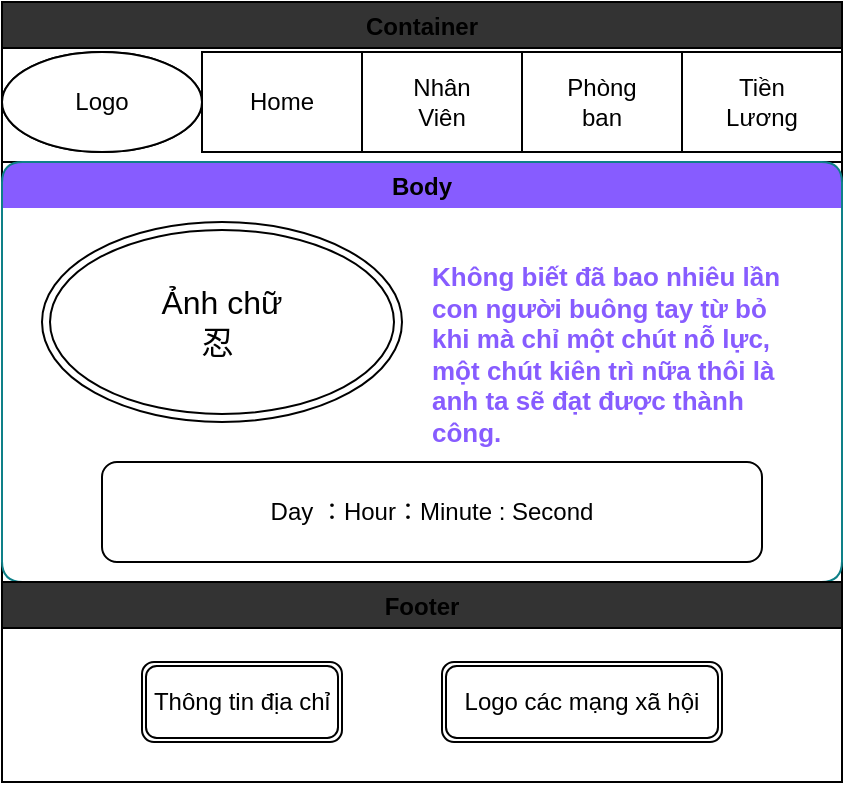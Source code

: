 <mxfile>
    <diagram id="YDUfdxxbQSo0V9yPSuTi" name="Home">
        <mxGraphModel dx="528" dy="357" grid="1" gridSize="10" guides="1" tooltips="1" connect="1" arrows="1" fold="1" page="1" pageScale="1" pageWidth="850" pageHeight="1100" math="0" shadow="0">
            <root>
                <mxCell id="0"/>
                <mxCell id="1" parent="0"/>
                <mxCell id="5" value="" style="rounded=0;whiteSpace=wrap;html=1;" vertex="1" parent="1">
                    <mxGeometry x="180" y="65" width="80" height="50" as="geometry"/>
                </mxCell>
                <mxCell id="17" value="&lt;h2 style=&quot;box-sizing: border-box ; margin-top: 0px ; margin-bottom: 0.5rem ; font-weight: 500 ; line-height: 1.2 ; font-size: 13px&quot;&gt;&lt;span style=&quot;box-sizing: border-box ; font-weight: bolder&quot;&gt;&lt;font style=&quot;font-size: 13px&quot; color=&quot;#875cff&quot;&gt;Không biết đã bao nhiêu lần con người buông tay từ bỏ khi mà chỉ một chút nỗ lực, một chút kiên trì nữa thôi là anh ta sẽ đạt được thành công.&lt;/font&gt;&lt;/span&gt;&lt;/h2&gt;&lt;h4 style=&quot;box-sizing: border-box ; margin-top: 0px ; margin-bottom: 0.5rem ; font-weight: 500 ; line-height: 1.2 ; font-size: 13px&quot;&gt;&lt;i style=&quot;box-sizing: border-box&quot;&gt;&lt;font color=&quot;#875cff&quot; style=&quot;font-size: 13px&quot;&gt;-Elbert Hubbard-&lt;/font&gt;&lt;/i&gt;&lt;/h4&gt;" style="text;html=1;strokeColor=none;fillColor=none;spacing=5;spacingTop=-20;whiteSpace=wrap;overflow=hidden;rounded=0;" vertex="1" parent="1">
                    <mxGeometry x="210" y="180" width="190" height="100" as="geometry"/>
                </mxCell>
                <mxCell id="29" value="Container" style="swimlane;" vertex="1" parent="1">
                    <mxGeometry y="40" width="420" height="390" as="geometry"/>
                </mxCell>
                <mxCell id="2" value="" style="ellipse;whiteSpace=wrap;html=1;" vertex="1" parent="29">
                    <mxGeometry y="25" width="100" height="50" as="geometry"/>
                </mxCell>
                <mxCell id="4" value="" style="rounded=0;whiteSpace=wrap;html=1;" vertex="1" parent="29">
                    <mxGeometry x="100" y="25" width="80" height="50" as="geometry"/>
                </mxCell>
                <mxCell id="6" value="" style="rounded=0;whiteSpace=wrap;html=1;" vertex="1" parent="29">
                    <mxGeometry x="260" y="25" width="80" height="50" as="geometry"/>
                </mxCell>
                <mxCell id="7" value="" style="rounded=0;whiteSpace=wrap;html=1;" vertex="1" parent="29">
                    <mxGeometry x="340" y="25" width="80" height="50" as="geometry"/>
                </mxCell>
                <mxCell id="30" value="Container" style="swimlane;fillColor=#333333;" vertex="1" parent="29">
                    <mxGeometry width="420" height="80" as="geometry"/>
                </mxCell>
                <mxCell id="31" value="" style="ellipse;whiteSpace=wrap;html=1;" vertex="1" parent="30">
                    <mxGeometry y="25" width="100" height="50" as="geometry"/>
                </mxCell>
                <mxCell id="32" value="" style="rounded=0;whiteSpace=wrap;html=1;" vertex="1" parent="30">
                    <mxGeometry x="100" y="25" width="80" height="50" as="geometry"/>
                </mxCell>
                <mxCell id="33" value="" style="rounded=0;whiteSpace=wrap;html=1;" vertex="1" parent="30">
                    <mxGeometry x="260" y="25" width="80" height="50" as="geometry"/>
                </mxCell>
                <mxCell id="3" value="Logo" style="text;html=1;strokeColor=none;fillColor=none;align=center;verticalAlign=middle;whiteSpace=wrap;rounded=0;" vertex="1" parent="30">
                    <mxGeometry x="30" y="40" width="40" height="20" as="geometry"/>
                </mxCell>
                <mxCell id="9" value="Home" style="text;html=1;strokeColor=none;fillColor=none;align=center;verticalAlign=middle;whiteSpace=wrap;rounded=0;" vertex="1" parent="30">
                    <mxGeometry x="120" y="40" width="40" height="20" as="geometry"/>
                </mxCell>
                <mxCell id="8" value="Nhân Viên" style="text;html=1;strokeColor=none;fillColor=none;align=center;verticalAlign=middle;whiteSpace=wrap;rounded=0;" vertex="1" parent="30">
                    <mxGeometry x="200" y="40" width="40" height="20" as="geometry"/>
                </mxCell>
                <mxCell id="10" value="Phòng ban" style="text;html=1;strokeColor=none;fillColor=none;align=center;verticalAlign=middle;whiteSpace=wrap;rounded=0;" vertex="1" parent="30">
                    <mxGeometry x="280" y="40" width="40" height="20" as="geometry"/>
                </mxCell>
                <mxCell id="13" value="Tiền Lương&lt;br&gt;" style="text;html=1;strokeColor=none;fillColor=none;align=center;verticalAlign=middle;whiteSpace=wrap;rounded=0;" vertex="1" parent="30">
                    <mxGeometry x="360" y="40" width="40" height="20" as="geometry"/>
                </mxCell>
                <mxCell id="15" value="Body" style="swimlane;sketch=0;shadow=0;rounded=1;swimlaneLine=0;strokeColor=#0e8088;fillColor=#875CFF;" vertex="1" parent="29">
                    <mxGeometry y="80" width="420" height="210" as="geometry">
                        <mxRectangle y="72" width="60" height="23" as="alternateBounds"/>
                    </mxGeometry>
                </mxCell>
                <mxCell id="16" value="&lt;font style=&quot;font-size: 16px&quot;&gt;Ảnh chữ&lt;br&gt;忍&amp;nbsp;&lt;/font&gt;" style="ellipse;shape=doubleEllipse;whiteSpace=wrap;html=1;" vertex="1" parent="15">
                    <mxGeometry x="20" y="30" width="180" height="100" as="geometry"/>
                </mxCell>
                <mxCell id="21" value="" style="rounded=1;whiteSpace=wrap;html=1;" vertex="1" parent="15">
                    <mxGeometry x="50" y="150" width="330" height="50" as="geometry"/>
                </mxCell>
                <mxCell id="22" value="Day ：Hour：Minute : Second" style="text;html=1;strokeColor=none;fillColor=none;align=center;verticalAlign=middle;whiteSpace=wrap;rounded=0;" vertex="1" parent="15">
                    <mxGeometry x="90" y="165" width="250" height="20" as="geometry"/>
                </mxCell>
                <mxCell id="24" value="Footer" style="swimlane;fillColor=#333333;" vertex="1" parent="29">
                    <mxGeometry y="290" width="420" height="100" as="geometry">
                        <mxRectangle y="400" width="70" height="23" as="alternateBounds"/>
                    </mxGeometry>
                </mxCell>
                <mxCell id="27" value="Thông tin địa chỉ" style="shape=ext;double=1;rounded=1;whiteSpace=wrap;html=1;" vertex="1" parent="24">
                    <mxGeometry x="70" y="40" width="100" height="40" as="geometry"/>
                </mxCell>
                <mxCell id="28" value="Logo các mạng xã hội" style="shape=ext;double=1;rounded=1;whiteSpace=wrap;html=1;" vertex="1" parent="24">
                    <mxGeometry x="220" y="40" width="140" height="40" as="geometry"/>
                </mxCell>
            </root>
        </mxGraphModel>
    </diagram>
    <diagram id="HfwZHbBWNYWOpT4BGucS" name="Nhân Viên">
        <mxGraphModel dx="528" dy="357" grid="1" gridSize="10" guides="1" tooltips="1" connect="1" arrows="1" fold="1" page="1" pageScale="1" pageWidth="850" pageHeight="1100" math="0" shadow="0">
            <root>
                <mxCell id="UWLn4cBFyeuest6FUgG4-0"/>
                <mxCell id="UWLn4cBFyeuest6FUgG4-1" parent="UWLn4cBFyeuest6FUgG4-0"/>
                <mxCell id="8C4PJl1fANOpuH5gxfCd-0" value="Container" style="swimlane;fontColor=#000000;labelBackgroundColor=none;" vertex="1" parent="UWLn4cBFyeuest6FUgG4-1">
                    <mxGeometry width="420" height="310" as="geometry"/>
                </mxCell>
                <mxCell id="8C4PJl1fANOpuH5gxfCd-1" value="" style="ellipse;whiteSpace=wrap;html=1;" vertex="1" parent="8C4PJl1fANOpuH5gxfCd-0">
                    <mxGeometry y="25" width="100" height="50" as="geometry"/>
                </mxCell>
                <mxCell id="8C4PJl1fANOpuH5gxfCd-2" value="" style="rounded=0;whiteSpace=wrap;html=1;" vertex="1" parent="8C4PJl1fANOpuH5gxfCd-0">
                    <mxGeometry x="100" y="25" width="80" height="50" as="geometry"/>
                </mxCell>
                <mxCell id="8C4PJl1fANOpuH5gxfCd-3" value="" style="rounded=0;whiteSpace=wrap;html=1;" vertex="1" parent="8C4PJl1fANOpuH5gxfCd-0">
                    <mxGeometry x="260" y="25" width="80" height="50" as="geometry"/>
                </mxCell>
                <mxCell id="8C4PJl1fANOpuH5gxfCd-4" value="" style="rounded=0;whiteSpace=wrap;html=1;" vertex="1" parent="8C4PJl1fANOpuH5gxfCd-0">
                    <mxGeometry x="340" y="25" width="80" height="50" as="geometry"/>
                </mxCell>
                <mxCell id="8C4PJl1fANOpuH5gxfCd-5" value="header" style="swimlane;fillColor=#333333;" vertex="1" parent="8C4PJl1fANOpuH5gxfCd-0">
                    <mxGeometry width="420" height="310" as="geometry"/>
                </mxCell>
                <mxCell id="8C4PJl1fANOpuH5gxfCd-6" value="" style="ellipse;whiteSpace=wrap;html=1;" vertex="1" parent="8C4PJl1fANOpuH5gxfCd-5">
                    <mxGeometry y="25" width="100" height="50" as="geometry"/>
                </mxCell>
                <mxCell id="8C4PJl1fANOpuH5gxfCd-7" value="" style="rounded=0;whiteSpace=wrap;html=1;" vertex="1" parent="8C4PJl1fANOpuH5gxfCd-5">
                    <mxGeometry x="100" y="25" width="80" height="50" as="geometry"/>
                </mxCell>
                <mxCell id="8C4PJl1fANOpuH5gxfCd-8" value="" style="rounded=0;whiteSpace=wrap;html=1;" vertex="1" parent="8C4PJl1fANOpuH5gxfCd-5">
                    <mxGeometry x="260" y="25" width="80" height="50" as="geometry"/>
                </mxCell>
                <mxCell id="8C4PJl1fANOpuH5gxfCd-9" value="Logo" style="text;html=1;strokeColor=none;fillColor=none;align=center;verticalAlign=middle;whiteSpace=wrap;rounded=0;" vertex="1" parent="8C4PJl1fANOpuH5gxfCd-5">
                    <mxGeometry x="30" y="40" width="40" height="20" as="geometry"/>
                </mxCell>
                <mxCell id="8C4PJl1fANOpuH5gxfCd-10" value="Home" style="text;html=1;strokeColor=none;fillColor=none;align=center;verticalAlign=middle;whiteSpace=wrap;rounded=0;" vertex="1" parent="8C4PJl1fANOpuH5gxfCd-5">
                    <mxGeometry x="120" y="40" width="40" height="20" as="geometry"/>
                </mxCell>
                <mxCell id="8C4PJl1fANOpuH5gxfCd-12" value="Phòng ban" style="text;html=1;strokeColor=none;fillColor=none;align=center;verticalAlign=middle;whiteSpace=wrap;rounded=0;" vertex="1" parent="8C4PJl1fANOpuH5gxfCd-5">
                    <mxGeometry x="280" y="40" width="40" height="20" as="geometry"/>
                </mxCell>
                <mxCell id="8C4PJl1fANOpuH5gxfCd-13" value="Tiền Lương&lt;br&gt;" style="text;html=1;strokeColor=none;fillColor=none;align=center;verticalAlign=middle;whiteSpace=wrap;rounded=0;" vertex="1" parent="8C4PJl1fANOpuH5gxfCd-5">
                    <mxGeometry x="360" y="40" width="40" height="20" as="geometry"/>
                </mxCell>
                <mxCell id="8C4PJl1fANOpuH5gxfCd-14" value="" style="rounded=0;whiteSpace=wrap;html=1;" vertex="1" parent="8C4PJl1fANOpuH5gxfCd-5">
                    <mxGeometry x="180" y="25" width="80" height="50" as="geometry"/>
                </mxCell>
                <mxCell id="8C4PJl1fANOpuH5gxfCd-11" value="Nhân Viên" style="text;html=1;strokeColor=none;fillColor=none;align=center;verticalAlign=middle;whiteSpace=wrap;rounded=0;" vertex="1" parent="8C4PJl1fANOpuH5gxfCd-5">
                    <mxGeometry x="200" y="40" width="40" height="20" as="geometry"/>
                </mxCell>
                <mxCell id="Qzx2sV_372_pIu3COOWI-0" value="Body" style="swimlane;sketch=0;shadow=0;rounded=1;swimlaneLine=0;strokeColor=#0e8088;fillColor=#875CFF;fontColor=#000000;fontSize=14;" vertex="1" parent="8C4PJl1fANOpuH5gxfCd-5">
                    <mxGeometry y="80" width="420" height="210" as="geometry">
                        <mxRectangle y="80" width="60" height="23" as="alternateBounds"/>
                    </mxGeometry>
                </mxCell>
                <mxCell id="-3VcnEezh_guFfm9r-43-0" value="&lt;font color=&quot;#000000&quot;&gt;Nhân viên 1&lt;/font&gt;" style="shape=ext;double=1;rounded=1;whiteSpace=wrap;html=1;shadow=0;labelBackgroundColor=none;sketch=0;strokeColor=#d79b00;fillColor=#ffe6cc;" vertex="1" parent="Qzx2sV_372_pIu3COOWI-0">
                    <mxGeometry x="10" y="60" width="120" height="70" as="geometry"/>
                </mxCell>
                <mxCell id="-3VcnEezh_guFfm9r-43-1" value="Nhân Viên 2" style="shape=ext;double=1;rounded=1;whiteSpace=wrap;html=1;shadow=0;labelBackgroundColor=none;sketch=0;strokeColor=#d79b00;fillColor=#ffe6cc;fontColor=#000000;" vertex="1" parent="Qzx2sV_372_pIu3COOWI-0">
                    <mxGeometry x="150" y="60" width="120" height="70" as="geometry"/>
                </mxCell>
                <mxCell id="-3VcnEezh_guFfm9r-43-4" value="Nhân viên 3" style="shape=ext;double=1;rounded=1;whiteSpace=wrap;html=1;shadow=0;labelBackgroundColor=none;sketch=0;strokeColor=#d79b00;fillColor=#ffe6cc;fontColor=#000000;" vertex="1" parent="Qzx2sV_372_pIu3COOWI-0">
                    <mxGeometry x="290" y="60" width="120" height="70" as="geometry"/>
                </mxCell>
                <mxCell id="-3VcnEezh_guFfm9r-43-6" value="Nhân viên 5" style="shape=ext;double=1;rounded=1;whiteSpace=wrap;html=1;shadow=0;labelBackgroundColor=none;sketch=0;strokeColor=#d79b00;fillColor=#ffe6cc;fontColor=#000000;" vertex="1" parent="Qzx2sV_372_pIu3COOWI-0">
                    <mxGeometry x="150" y="140" width="120" height="70" as="geometry"/>
                </mxCell>
                <mxCell id="-3VcnEezh_guFfm9r-43-7" value="&lt;font color=&quot;#000000&quot;&gt;Nhân Viên 4&lt;/font&gt;" style="shape=ext;double=1;rounded=1;whiteSpace=wrap;html=1;shadow=0;labelBackgroundColor=none;sketch=0;strokeColor=#d79b00;fillColor=#ffe6cc;" vertex="1" parent="Qzx2sV_372_pIu3COOWI-0">
                    <mxGeometry x="10" y="140" width="120" height="70" as="geometry"/>
                </mxCell>
                <mxCell id="-3VcnEezh_guFfm9r-43-8" value="Nhân viên 6" style="shape=ext;double=1;rounded=1;whiteSpace=wrap;html=1;shadow=0;labelBackgroundColor=none;sketch=0;strokeColor=#d79b00;fillColor=#ffe6cc;fontColor=#000000;" vertex="1" parent="Qzx2sV_372_pIu3COOWI-0">
                    <mxGeometry x="290" y="140" width="120" height="70" as="geometry"/>
                </mxCell>
                <mxCell id="xpzWUTA0maUDKbp-vpaF-0" value="Footer" style="swimlane;fillColor=#333333;" vertex="1" parent="UWLn4cBFyeuest6FUgG4-1">
                    <mxGeometry y="310" width="420" height="100" as="geometry">
                        <mxRectangle y="400" width="70" height="23" as="alternateBounds"/>
                    </mxGeometry>
                </mxCell>
                <mxCell id="xpzWUTA0maUDKbp-vpaF-1" value="Thông tin địa chỉ" style="shape=ext;double=1;rounded=1;whiteSpace=wrap;html=1;" vertex="1" parent="xpzWUTA0maUDKbp-vpaF-0">
                    <mxGeometry x="70" y="40" width="100" height="40" as="geometry"/>
                </mxCell>
                <mxCell id="xpzWUTA0maUDKbp-vpaF-2" value="Logo các mạng xã hội" style="shape=ext;double=1;rounded=1;whiteSpace=wrap;html=1;" vertex="1" parent="xpzWUTA0maUDKbp-vpaF-0">
                    <mxGeometry x="220" y="40" width="140" height="40" as="geometry"/>
                </mxCell>
                <mxCell id="xpzWUTA0maUDKbp-vpaF-3" value="Thay đổi số cột" style="shape=ext;double=1;rounded=1;whiteSpace=wrap;html=1;shadow=0;labelBackgroundColor=none;sketch=0;fontSize=14;strokeColor=#d79b00;fillColor=#ffe6cc;fontColor=#000000;" vertex="1" parent="UWLn4cBFyeuest6FUgG4-1">
                    <mxGeometry x="270" y="110" width="120" height="20" as="geometry"/>
                </mxCell>
            </root>
        </mxGraphModel>
    </diagram>
    <diagram id="NxOOLQwGymIoQN0X_Thj" name="Departments">
        <mxGraphModel dx="528" dy="357" grid="1" gridSize="10" guides="1" tooltips="1" connect="1" arrows="1" fold="1" page="1" pageScale="1" pageWidth="850" pageHeight="1100" math="0" shadow="0">
            <root>
                <mxCell id="f1CkvlvRjkR8qP7TCKbN-0"/>
                <mxCell id="f1CkvlvRjkR8qP7TCKbN-1" parent="f1CkvlvRjkR8qP7TCKbN-0"/>
                <mxCell id="k9Jt0yvtJjRcVGnzhkPo-0" value="header" style="swimlane;fillColor=#333333;" vertex="1" parent="f1CkvlvRjkR8qP7TCKbN-1">
                    <mxGeometry width="420" height="320" as="geometry"/>
                </mxCell>
                <mxCell id="k9Jt0yvtJjRcVGnzhkPo-1" value="" style="ellipse;whiteSpace=wrap;html=1;" vertex="1" parent="k9Jt0yvtJjRcVGnzhkPo-0">
                    <mxGeometry y="25" width="100" height="50" as="geometry"/>
                </mxCell>
                <mxCell id="k9Jt0yvtJjRcVGnzhkPo-2" value="" style="rounded=0;whiteSpace=wrap;html=1;" vertex="1" parent="k9Jt0yvtJjRcVGnzhkPo-0">
                    <mxGeometry x="100" y="25" width="80" height="50" as="geometry"/>
                </mxCell>
                <mxCell id="k9Jt0yvtJjRcVGnzhkPo-3" value="" style="rounded=0;whiteSpace=wrap;html=1;" vertex="1" parent="k9Jt0yvtJjRcVGnzhkPo-0">
                    <mxGeometry x="260" y="25" width="80" height="50" as="geometry"/>
                </mxCell>
                <mxCell id="k9Jt0yvtJjRcVGnzhkPo-4" value="Logo" style="text;html=1;strokeColor=none;fillColor=none;align=center;verticalAlign=middle;whiteSpace=wrap;rounded=0;" vertex="1" parent="k9Jt0yvtJjRcVGnzhkPo-0">
                    <mxGeometry x="30" y="40" width="40" height="20" as="geometry"/>
                </mxCell>
                <mxCell id="k9Jt0yvtJjRcVGnzhkPo-5" value="Home" style="text;html=1;strokeColor=none;fillColor=none;align=center;verticalAlign=middle;whiteSpace=wrap;rounded=0;" vertex="1" parent="k9Jt0yvtJjRcVGnzhkPo-0">
                    <mxGeometry x="120" y="40" width="40" height="20" as="geometry"/>
                </mxCell>
                <mxCell id="k9Jt0yvtJjRcVGnzhkPo-6" value="Phòng ban" style="text;html=1;strokeColor=none;fillColor=none;align=center;verticalAlign=middle;whiteSpace=wrap;rounded=0;" vertex="1" parent="k9Jt0yvtJjRcVGnzhkPo-0">
                    <mxGeometry x="280" y="40" width="40" height="20" as="geometry"/>
                </mxCell>
                <mxCell id="k9Jt0yvtJjRcVGnzhkPo-8" value="" style="rounded=0;whiteSpace=wrap;html=1;" vertex="1" parent="k9Jt0yvtJjRcVGnzhkPo-0">
                    <mxGeometry x="180" y="25" width="80" height="50" as="geometry"/>
                </mxCell>
                <mxCell id="k9Jt0yvtJjRcVGnzhkPo-9" value="Nhân Viên" style="text;html=1;strokeColor=none;fillColor=none;align=center;verticalAlign=middle;whiteSpace=wrap;rounded=0;" vertex="1" parent="k9Jt0yvtJjRcVGnzhkPo-0">
                    <mxGeometry x="200" y="40" width="40" height="20" as="geometry"/>
                </mxCell>
                <mxCell id="k9Jt0yvtJjRcVGnzhkPo-10" value="Body" style="swimlane;sketch=0;shadow=0;rounded=1;swimlaneLine=0;strokeColor=#0e8088;fillColor=#875CFF;fontColor=#000000;fontSize=14;" vertex="1" parent="k9Jt0yvtJjRcVGnzhkPo-0">
                    <mxGeometry y="80" width="420" height="240" as="geometry">
                        <mxRectangle y="80" width="60" height="23" as="alternateBounds"/>
                    </mxGeometry>
                </mxCell>
                <mxCell id="k9Jt0yvtJjRcVGnzhkPo-11" value="&lt;font color=&quot;#000000&quot;&gt;Sale&lt;/font&gt;" style="shape=ext;double=1;rounded=1;whiteSpace=wrap;html=1;shadow=0;labelBackgroundColor=none;sketch=0;strokeColor=#d79b00;fillColor=#ffe6cc;" vertex="1" parent="k9Jt0yvtJjRcVGnzhkPo-10">
                    <mxGeometry x="10" y="80" width="120" height="70" as="geometry"/>
                </mxCell>
                <mxCell id="k9Jt0yvtJjRcVGnzhkPo-13" value="Marketing" style="shape=ext;double=1;rounded=1;whiteSpace=wrap;html=1;shadow=0;labelBackgroundColor=none;sketch=0;strokeColor=#d79b00;fillColor=#ffe6cc;fontColor=#000000;" vertex="1" parent="k9Jt0yvtJjRcVGnzhkPo-10">
                    <mxGeometry x="290" y="80" width="120" height="70" as="geometry"/>
                </mxCell>
                <mxCell id="k9Jt0yvtJjRcVGnzhkPo-14" value="Finance" style="shape=ext;double=1;rounded=1;whiteSpace=wrap;html=1;shadow=0;labelBackgroundColor=none;sketch=0;strokeColor=#d79b00;fillColor=#ffe6cc;fontColor=#000000;" vertex="1" parent="k9Jt0yvtJjRcVGnzhkPo-10">
                    <mxGeometry x="150" y="160" width="120" height="70" as="geometry"/>
                </mxCell>
                <mxCell id="k9Jt0yvtJjRcVGnzhkPo-15" value="&lt;font color=&quot;#000000&quot;&gt;IT&lt;/font&gt;" style="shape=ext;double=1;rounded=1;whiteSpace=wrap;html=1;shadow=0;labelBackgroundColor=none;sketch=0;strokeColor=#d79b00;fillColor=#ffe6cc;" vertex="1" parent="k9Jt0yvtJjRcVGnzhkPo-10">
                    <mxGeometry x="10" y="160" width="120" height="70" as="geometry"/>
                </mxCell>
                <mxCell id="k9Jt0yvtJjRcVGnzhkPo-17" value="Các Phòng Ban" style="text;strokeColor=none;fillColor=none;html=1;fontSize=24;fontStyle=1;verticalAlign=middle;align=center;rounded=1;shadow=0;labelBackgroundColor=none;sketch=0;fontColor=#000000;" vertex="1" parent="k9Jt0yvtJjRcVGnzhkPo-10">
                    <mxGeometry x="150" y="50" width="150" height="30" as="geometry"/>
                </mxCell>
                <mxCell id="Yz6roiUmTloDylKkX-jI-3" value="HR" style="shape=ext;double=1;rounded=1;whiteSpace=wrap;html=1;shadow=0;labelBackgroundColor=none;sketch=0;strokeColor=#d79b00;fillColor=#ffe6cc;fontColor=#000000;" vertex="1" parent="k9Jt0yvtJjRcVGnzhkPo-10">
                    <mxGeometry x="150" y="80" width="120" height="70" as="geometry"/>
                </mxCell>
                <mxCell id="Yz6roiUmTloDylKkX-jI-4" value="home" style="rounded=0;whiteSpace=wrap;html=1;shadow=0;labelBackgroundColor=none;sketch=0;fontSize=14;fontColor=#000000;strokeColor=#FFFFFF;fillColor=#333333;gradientColor=none;" vertex="1" parent="k9Jt0yvtJjRcVGnzhkPo-10">
                    <mxGeometry x="10" y="30" width="50" height="20" as="geometry"/>
                </mxCell>
                <mxCell id="Yz6roiUmTloDylKkX-jI-47" value="Departments" style="rounded=0;whiteSpace=wrap;html=1;shadow=0;labelBackgroundColor=none;sketch=0;fontSize=14;fontColor=#000000;strokeColor=#FFFFFF;fillColor=#333333;gradientColor=none;" vertex="1" parent="k9Jt0yvtJjRcVGnzhkPo-10">
                    <mxGeometry x="60" y="30" width="90" height="20" as="geometry"/>
                </mxCell>
                <mxCell id="eEhgsnOUKTDcEMRpLYeA-0" value="" style="rounded=0;whiteSpace=wrap;html=1;" vertex="1" parent="k9Jt0yvtJjRcVGnzhkPo-0">
                    <mxGeometry x="340" y="25" width="80" height="50" as="geometry"/>
                </mxCell>
                <mxCell id="k9Jt0yvtJjRcVGnzhkPo-7" value="Tiền Lương&lt;br&gt;" style="text;html=1;strokeColor=none;fillColor=none;align=center;verticalAlign=middle;whiteSpace=wrap;rounded=0;" vertex="1" parent="k9Jt0yvtJjRcVGnzhkPo-0">
                    <mxGeometry x="360" y="40" width="40" height="20" as="geometry"/>
                </mxCell>
                <mxCell id="Yz6roiUmTloDylKkX-jI-0" value="Footer" style="swimlane;fillColor=#333333;" vertex="1" parent="f1CkvlvRjkR8qP7TCKbN-1">
                    <mxGeometry y="320" width="420" height="100" as="geometry">
                        <mxRectangle y="400" width="70" height="23" as="alternateBounds"/>
                    </mxGeometry>
                </mxCell>
                <mxCell id="Yz6roiUmTloDylKkX-jI-1" value="Thông tin địa chỉ" style="shape=ext;double=1;rounded=1;whiteSpace=wrap;html=1;" vertex="1" parent="Yz6roiUmTloDylKkX-jI-0">
                    <mxGeometry x="70" y="40" width="100" height="40" as="geometry"/>
                </mxCell>
                <mxCell id="Yz6roiUmTloDylKkX-jI-2" value="Logo các mạng xã hội" style="shape=ext;double=1;rounded=1;whiteSpace=wrap;html=1;" vertex="1" parent="Yz6roiUmTloDylKkX-jI-0">
                    <mxGeometry x="220" y="40" width="140" height="40" as="geometry"/>
                </mxCell>
            </root>
        </mxGraphModel>
    </diagram>
    <diagram id="3RLS0eIvWBS7yvzxfoEw" name="Tiền Lương">
        <mxGraphModel dx="528" dy="357" grid="1" gridSize="10" guides="1" tooltips="1" connect="1" arrows="1" fold="1" page="1" pageScale="1" pageWidth="850" pageHeight="1100" math="0" shadow="0">
            <root>
                <mxCell id="FpK57_00qk1qKFieBdWb-0"/>
                <mxCell id="FpK57_00qk1qKFieBdWb-1" parent="FpK57_00qk1qKFieBdWb-0"/>
                <mxCell id="nVU7T9NuxoezFcMEr0V4-0" value="header" style="swimlane;fillColor=#333333;" vertex="1" parent="FpK57_00qk1qKFieBdWb-1">
                    <mxGeometry width="420" height="80" as="geometry"/>
                </mxCell>
                <mxCell id="nVU7T9NuxoezFcMEr0V4-1" value="" style="ellipse;whiteSpace=wrap;html=1;" vertex="1" parent="nVU7T9NuxoezFcMEr0V4-0">
                    <mxGeometry y="25" width="100" height="50" as="geometry"/>
                </mxCell>
                <mxCell id="nVU7T9NuxoezFcMEr0V4-2" value="" style="rounded=0;whiteSpace=wrap;html=1;" vertex="1" parent="nVU7T9NuxoezFcMEr0V4-0">
                    <mxGeometry x="100" y="25" width="80" height="50" as="geometry"/>
                </mxCell>
                <mxCell id="nVU7T9NuxoezFcMEr0V4-3" value="" style="rounded=0;whiteSpace=wrap;html=1;" vertex="1" parent="nVU7T9NuxoezFcMEr0V4-0">
                    <mxGeometry x="260" y="25" width="80" height="50" as="geometry"/>
                </mxCell>
                <mxCell id="nVU7T9NuxoezFcMEr0V4-4" value="Logo" style="text;html=1;strokeColor=none;fillColor=none;align=center;verticalAlign=middle;whiteSpace=wrap;rounded=0;" vertex="1" parent="nVU7T9NuxoezFcMEr0V4-0">
                    <mxGeometry x="30" y="40" width="40" height="20" as="geometry"/>
                </mxCell>
                <mxCell id="nVU7T9NuxoezFcMEr0V4-5" value="Home" style="text;html=1;strokeColor=none;fillColor=none;align=center;verticalAlign=middle;whiteSpace=wrap;rounded=0;" vertex="1" parent="nVU7T9NuxoezFcMEr0V4-0">
                    <mxGeometry x="120" y="40" width="40" height="20" as="geometry"/>
                </mxCell>
                <mxCell id="nVU7T9NuxoezFcMEr0V4-7" value="Phòng ban" style="text;html=1;strokeColor=none;fillColor=none;align=center;verticalAlign=middle;whiteSpace=wrap;rounded=0;" vertex="1" parent="nVU7T9NuxoezFcMEr0V4-0">
                    <mxGeometry x="280" y="40" width="40" height="20" as="geometry"/>
                </mxCell>
                <mxCell id="zqwei7OSBZxdC2HbQbVL-1" value="" style="rounded=0;whiteSpace=wrap;html=1;" vertex="1" parent="nVU7T9NuxoezFcMEr0V4-0">
                    <mxGeometry x="180" y="25" width="80" height="50" as="geometry"/>
                </mxCell>
                <mxCell id="zqwei7OSBZxdC2HbQbVL-0" value="" style="rounded=0;whiteSpace=wrap;html=1;" vertex="1" parent="nVU7T9NuxoezFcMEr0V4-0">
                    <mxGeometry x="340" y="25" width="80" height="50" as="geometry"/>
                </mxCell>
                <mxCell id="nVU7T9NuxoezFcMEr0V4-6" value="Nhân Viên" style="text;html=1;strokeColor=none;fillColor=none;align=center;verticalAlign=middle;whiteSpace=wrap;rounded=0;" vertex="1" parent="nVU7T9NuxoezFcMEr0V4-0">
                    <mxGeometry x="200" y="40" width="40" height="20" as="geometry"/>
                </mxCell>
                <mxCell id="nVU7T9NuxoezFcMEr0V4-8" value="Tiền Lương&lt;br&gt;" style="text;html=1;strokeColor=none;fillColor=none;align=center;verticalAlign=middle;whiteSpace=wrap;rounded=0;" vertex="1" parent="FpK57_00qk1qKFieBdWb-1">
                    <mxGeometry x="360" y="40" width="40" height="20" as="geometry"/>
                </mxCell>
                <mxCell id="zqwei7OSBZxdC2HbQbVL-3" value="Body" style="swimlane;rounded=1;shadow=0;labelBackgroundColor=none;sketch=0;fontSize=14;fontColor=#000000;strokeColor=#FFFFFF;fillColor=#333333;gradientColor=none;" vertex="1" parent="FpK57_00qk1qKFieBdWb-1">
                    <mxGeometry y="80" width="420" height="270" as="geometry"/>
                </mxCell>
                <mxCell id="zqwei7OSBZxdC2HbQbVL-9" value="Nhân viên 2" style="rounded=1;whiteSpace=wrap;html=1;shadow=0;labelBackgroundColor=none;sketch=0;fontSize=14;fontColor=#FFFFFF;strokeColor=#FFFFFF;fillColor=#333333;gradientColor=none;" vertex="1" parent="zqwei7OSBZxdC2HbQbVL-3">
                    <mxGeometry x="162" y="130" width="95" height="60" as="geometry"/>
                </mxCell>
                <mxCell id="6HbtxJUObcyBxzs4I0qr-1" value="sắp xếp&lt;br&gt;theo lương" style="rounded=0;whiteSpace=wrap;html=1;shadow=0;labelBackgroundColor=none;sketch=0;fontSize=14;fontColor=#FFFFFF;strokeColor=#FFFFFF;fillColor=#333333;gradientColor=none;" vertex="1" parent="zqwei7OSBZxdC2HbQbVL-3">
                    <mxGeometry x="90" y="90" width="80" height="30" as="geometry"/>
                </mxCell>
                <mxCell id="6HbtxJUObcyBxzs4I0qr-2" value="sắp xếp&lt;br&gt;theo mã NV" style="rounded=0;whiteSpace=wrap;html=1;shadow=0;labelBackgroundColor=none;sketch=0;fontSize=14;fontColor=#FFFFFF;strokeColor=#FFFFFF;fillColor=#333333;gradientColor=none;" vertex="1" parent="zqwei7OSBZxdC2HbQbVL-3">
                    <mxGeometry x="10" y="90" width="80" height="30" as="geometry"/>
                </mxCell>
                <mxCell id="zqwei7OSBZxdC2HbQbVL-4" value="Home" style="html=1;shadow=0;dashed=0;align=center;verticalAlign=middle;shape=mxgraph.arrows2.arrow;dy=0;dx=10;notch=0;rounded=1;labelBackgroundColor=none;sketch=0;fontSize=14;strokeColor=#FFFFFF;fillColor=#333333;gradientColor=none;fontColor=#FFFFFF;" vertex="1" parent="FpK57_00qk1qKFieBdWb-1">
                    <mxGeometry x="20" y="110" width="80" height="20" as="geometry"/>
                </mxCell>
                <mxCell id="zqwei7OSBZxdC2HbQbVL-5" value="Lương" style="html=1;shadow=0;dashed=0;align=center;verticalAlign=middle;shape=mxgraph.arrows2.arrow;dy=0;dx=10;notch=0;rounded=1;labelBackgroundColor=none;sketch=0;fontSize=14;strokeColor=#FFFFFF;gradientColor=none;fillColor=#333333;fontColor=#FFFFFF;" vertex="1" parent="FpK57_00qk1qKFieBdWb-1">
                    <mxGeometry x="100" y="110" width="80" height="20" as="geometry"/>
                </mxCell>
                <mxCell id="zqwei7OSBZxdC2HbQbVL-6" value="Bảng Lương Nhân Viên" style="text;html=1;strokeColor=none;fillColor=none;align=center;verticalAlign=middle;whiteSpace=wrap;rounded=0;shadow=0;labelBackgroundColor=none;sketch=0;fontSize=14;fontColor=#FFFFFF;" vertex="1" parent="FpK57_00qk1qKFieBdWb-1">
                    <mxGeometry x="90.5" y="140" width="240" height="20" as="geometry"/>
                </mxCell>
                <mxCell id="zqwei7OSBZxdC2HbQbVL-7" value="Nhân viên 1" style="rounded=1;whiteSpace=wrap;html=1;shadow=0;labelBackgroundColor=none;sketch=0;fontSize=14;fontColor=#FFFFFF;strokeColor=#FFFFFF;fillColor=#333333;gradientColor=none;" vertex="1" parent="FpK57_00qk1qKFieBdWb-1">
                    <mxGeometry x="33" y="210" width="95" height="60" as="geometry"/>
                </mxCell>
                <mxCell id="zqwei7OSBZxdC2HbQbVL-8" value="Nhân viên 3" style="rounded=1;whiteSpace=wrap;html=1;shadow=0;labelBackgroundColor=none;sketch=0;fontSize=14;fontColor=#FFFFFF;strokeColor=#FFFFFF;fillColor=#333333;gradientColor=none;" vertex="1" parent="FpK57_00qk1qKFieBdWb-1">
                    <mxGeometry x="292" y="210" width="95" height="60" as="geometry"/>
                </mxCell>
                <mxCell id="Dh138TvS0-sacGm5t46_-0" value="Nhân viên 6" style="rounded=1;whiteSpace=wrap;html=1;shadow=0;labelBackgroundColor=none;sketch=0;fontSize=14;fontColor=#FFFFFF;strokeColor=#FFFFFF;fillColor=#333333;gradientColor=none;" vertex="1" parent="FpK57_00qk1qKFieBdWb-1">
                    <mxGeometry x="293" y="280" width="95" height="60" as="geometry"/>
                </mxCell>
                <mxCell id="Dh138TvS0-sacGm5t46_-1" value="Nhân viên 5" style="rounded=1;whiteSpace=wrap;html=1;shadow=0;labelBackgroundColor=none;sketch=0;fontSize=14;fontColor=#FFFFFF;strokeColor=#FFFFFF;fillColor=#333333;gradientColor=none;" vertex="1" parent="FpK57_00qk1qKFieBdWb-1">
                    <mxGeometry x="163" y="280" width="95" height="60" as="geometry"/>
                </mxCell>
                <mxCell id="Dh138TvS0-sacGm5t46_-2" value="Nhân viên 4" style="rounded=1;whiteSpace=wrap;html=1;shadow=0;labelBackgroundColor=none;sketch=0;fontSize=14;fontColor=#FFFFFF;strokeColor=#FFFFFF;fillColor=#333333;gradientColor=none;" vertex="1" parent="FpK57_00qk1qKFieBdWb-1">
                    <mxGeometry x="34" y="280" width="95" height="60" as="geometry"/>
                </mxCell>
                <mxCell id="QbWpmRyagnQ-KvTlsR06-0" value="Footer" style="swimlane;fillColor=#333333;" vertex="1" parent="FpK57_00qk1qKFieBdWb-1">
                    <mxGeometry y="350" width="420" height="100" as="geometry">
                        <mxRectangle y="400" width="70" height="23" as="alternateBounds"/>
                    </mxGeometry>
                </mxCell>
                <mxCell id="QbWpmRyagnQ-KvTlsR06-1" value="Thông tin địa chỉ" style="shape=ext;double=1;rounded=1;whiteSpace=wrap;html=1;" vertex="1" parent="QbWpmRyagnQ-KvTlsR06-0">
                    <mxGeometry x="70" y="40" width="100" height="40" as="geometry"/>
                </mxCell>
                <mxCell id="QbWpmRyagnQ-KvTlsR06-2" value="Logo các mạng xã hội" style="shape=ext;double=1;rounded=1;whiteSpace=wrap;html=1;" vertex="1" parent="QbWpmRyagnQ-KvTlsR06-0">
                    <mxGeometry x="220" y="40" width="140" height="40" as="geometry"/>
                </mxCell>
            </root>
        </mxGraphModel>
    </diagram>
    <diagram id="JeXvp6ALllYfZtoYPMyB" name="Detail Staff">
        <mxGraphModel dx="528" dy="357" grid="1" gridSize="10" guides="1" tooltips="1" connect="1" arrows="1" fold="1" page="1" pageScale="1" pageWidth="850" pageHeight="1100" math="0" shadow="0">
            <root>
                <mxCell id="VJekU6e7PCNCPEjR97Wb-0"/>
                <mxCell id="VJekU6e7PCNCPEjR97Wb-1" parent="VJekU6e7PCNCPEjR97Wb-0"/>
                <mxCell id="lIPb8pskGfzttKr2o2o4-0" value="header" style="swimlane;fillColor=#333333;" vertex="1" parent="VJekU6e7PCNCPEjR97Wb-1">
                    <mxGeometry width="420" height="80" as="geometry"/>
                </mxCell>
                <mxCell id="lIPb8pskGfzttKr2o2o4-1" value="" style="ellipse;whiteSpace=wrap;html=1;" vertex="1" parent="lIPb8pskGfzttKr2o2o4-0">
                    <mxGeometry y="25" width="100" height="50" as="geometry"/>
                </mxCell>
                <mxCell id="lIPb8pskGfzttKr2o2o4-2" value="" style="rounded=0;whiteSpace=wrap;html=1;" vertex="1" parent="lIPb8pskGfzttKr2o2o4-0">
                    <mxGeometry x="100" y="25" width="80" height="50" as="geometry"/>
                </mxCell>
                <mxCell id="lIPb8pskGfzttKr2o2o4-3" value="" style="rounded=0;whiteSpace=wrap;html=1;" vertex="1" parent="lIPb8pskGfzttKr2o2o4-0">
                    <mxGeometry x="260" y="25" width="80" height="50" as="geometry"/>
                </mxCell>
                <mxCell id="lIPb8pskGfzttKr2o2o4-4" value="Logo" style="text;html=1;strokeColor=none;fillColor=none;align=center;verticalAlign=middle;whiteSpace=wrap;rounded=0;" vertex="1" parent="lIPb8pskGfzttKr2o2o4-0">
                    <mxGeometry x="30" y="40" width="40" height="20" as="geometry"/>
                </mxCell>
                <mxCell id="lIPb8pskGfzttKr2o2o4-5" value="Home" style="text;html=1;strokeColor=none;fillColor=none;align=center;verticalAlign=middle;whiteSpace=wrap;rounded=0;" vertex="1" parent="lIPb8pskGfzttKr2o2o4-0">
                    <mxGeometry x="120" y="40" width="40" height="20" as="geometry"/>
                </mxCell>
                <mxCell id="lIPb8pskGfzttKr2o2o4-6" value="Phòng ban" style="text;html=1;strokeColor=none;fillColor=none;align=center;verticalAlign=middle;whiteSpace=wrap;rounded=0;" vertex="1" parent="lIPb8pskGfzttKr2o2o4-0">
                    <mxGeometry x="280" y="40" width="40" height="20" as="geometry"/>
                </mxCell>
                <mxCell id="lIPb8pskGfzttKr2o2o4-7" value="" style="rounded=0;whiteSpace=wrap;html=1;" vertex="1" parent="lIPb8pskGfzttKr2o2o4-0">
                    <mxGeometry x="180" y="25" width="80" height="50" as="geometry"/>
                </mxCell>
                <mxCell id="lIPb8pskGfzttKr2o2o4-8" value="Tiền lương" style="rounded=0;whiteSpace=wrap;html=1;" vertex="1" parent="lIPb8pskGfzttKr2o2o4-0">
                    <mxGeometry x="340" y="25" width="80" height="50" as="geometry"/>
                </mxCell>
                <mxCell id="lIPb8pskGfzttKr2o2o4-9" value="Nhân Viên" style="text;html=1;strokeColor=none;fillColor=none;align=center;verticalAlign=middle;whiteSpace=wrap;rounded=0;" vertex="1" parent="lIPb8pskGfzttKr2o2o4-0">
                    <mxGeometry x="200" y="40" width="40" height="20" as="geometry"/>
                </mxCell>
                <mxCell id="lIPb8pskGfzttKr2o2o4-10" value="Body" style="swimlane;rounded=1;shadow=0;labelBackgroundColor=none;sketch=0;fontSize=14;fontColor=#FFFFFF;strokeColor=#FFFFFF;fillColor=#333333;gradientColor=none;" vertex="1" parent="VJekU6e7PCNCPEjR97Wb-1">
                    <mxGeometry y="80" width="420" height="340" as="geometry"/>
                </mxCell>
                <mxCell id="lIPb8pskGfzttKr2o2o4-12" value="" style="verticalLabelPosition=bottom;verticalAlign=top;html=1;shape=mxgraph.basic.rect;fillColor2=none;strokeWidth=1;size=20;indent=5;rounded=1;shadow=0;labelBackgroundColor=none;sketch=0;fontSize=14;fontColor=#FFFFFF;fillColor=#333333;gradientColor=none;" vertex="1" parent="lIPb8pskGfzttKr2o2o4-10">
                    <mxGeometry x="70" y="100" width="120" height="100" as="geometry"/>
                </mxCell>
                <mxCell id="lIPb8pskGfzttKr2o2o4-11" value="" style="image;html=1;image=img/lib/clip_art/people/Pilot_Man_128x128.png;rounded=1;shadow=0;labelBackgroundColor=none;sketch=0;fontSize=14;fontColor=#FFFFFF;strokeColor=#FFFFFF;fillColor=#333333;gradientColor=none;" vertex="1" parent="lIPb8pskGfzttKr2o2o4-10">
                    <mxGeometry x="90" y="110" width="80" height="80" as="geometry"/>
                </mxCell>
                <mxCell id="lIPb8pskGfzttKr2o2o4-16" value="" style="html=1;shadow=0;dashed=0;shape=mxgraph.bootstrap.rrect;rSize=5;strokeColor=#5B646A;html=1;whiteSpace=wrap;fillColor=#6C767D;fontColor=#ffffff;verticalAlign=bottom;align=left;spacing=20;spacingBottom=0;fontSize=14;rounded=1;labelBackgroundColor=none;sketch=0;" vertex="1" parent="lIPb8pskGfzttKr2o2o4-10">
                    <mxGeometry x="200" y="100" width="160" height="100" as="geometry"/>
                </mxCell>
                <mxCell id="lIPb8pskGfzttKr2o2o4-17" value="Thông tin&lt;br&gt;&lt;div&gt;&lt;span&gt;nhân viên&lt;/span&gt;&lt;/div&gt;" style="html=1;shadow=0;dashed=0;shape=mxgraph.bootstrap.topButton;rSize=5;perimeter=none;whiteSpace=wrap;fillColor=#697279;strokeColor=#5B646A;fontColor=#ffffff;resizeWidth=1;fontSize=18;align=center;spacing=20;" vertex="1" parent="lIPb8pskGfzttKr2o2o4-16">
                    <mxGeometry width="160" height="50" relative="1" as="geometry"/>
                </mxCell>
                <mxCell id="lIPb8pskGfzttKr2o2o4-21" value="&gt;" style="strokeWidth=1;shadow=0;dashed=0;align=center;html=1;shape=mxgraph.mockup.navigation.anchor;fontSize=24;fontColor=#aaaaaa;fontStyle=1;rounded=1;labelBackgroundColor=none;sketch=0;fillColor=#333333;gradientColor=none;" vertex="1" parent="lIPb8pskGfzttKr2o2o4-10">
                    <mxGeometry x="90" y="30" width="20" height="30" as="geometry"/>
                </mxCell>
                <mxCell id="mcqLWDLGsdN3fIDQ5t4K-0" value="Nhân Viên A" style="text;strokeColor=none;fillColor=none;html=1;fontSize=24;fontStyle=1;verticalAlign=middle;align=center;rounded=1;shadow=0;labelBackgroundColor=none;sketch=0;fontColor=#000000;" vertex="1" parent="lIPb8pskGfzttKr2o2o4-10">
                    <mxGeometry x="55" y="60" width="150" height="30" as="geometry"/>
                </mxCell>
                <mxCell id="BSMTC6hcjF4wSReabIpF-0" value="Footer" style="swimlane;fillColor=#333333;" vertex="1" parent="lIPb8pskGfzttKr2o2o4-10">
                    <mxGeometry y="240" width="420" height="100" as="geometry">
                        <mxRectangle y="400" width="70" height="23" as="alternateBounds"/>
                    </mxGeometry>
                </mxCell>
                <mxCell id="BSMTC6hcjF4wSReabIpF-1" value="Thông tin địa chỉ" style="shape=ext;double=1;rounded=1;whiteSpace=wrap;html=1;" vertex="1" parent="BSMTC6hcjF4wSReabIpF-0">
                    <mxGeometry x="70" y="40" width="100" height="40" as="geometry"/>
                </mxCell>
                <mxCell id="BSMTC6hcjF4wSReabIpF-2" value="Logo các mạng xã hội" style="shape=ext;double=1;rounded=1;whiteSpace=wrap;html=1;" vertex="1" parent="BSMTC6hcjF4wSReabIpF-0">
                    <mxGeometry x="220" y="40" width="140" height="40" as="geometry"/>
                </mxCell>
                <mxCell id="lIPb8pskGfzttKr2o2o4-18" value="Danh sách &lt;br&gt;nhan viên" style="strokeWidth=1;shadow=0;dashed=0;align=center;html=1;shape=mxgraph.mockup.navigation.anchor;fontSize=17;fontStyle=1;rounded=1;labelBackgroundColor=none;sketch=0;fillColor=#333333;gradientColor=none;fontColor=#000000;" vertex="1" parent="VJekU6e7PCNCPEjR97Wb-1">
                    <mxGeometry x="20" y="110" width="60" height="30" as="geometry"/>
                </mxCell>
                <mxCell id="lIPb8pskGfzttKr2o2o4-20" value="Nhân viên A" style="strokeWidth=1;shadow=0;dashed=0;align=center;html=1;shape=mxgraph.mockup.navigation.anchor;fontSize=17;fontStyle=1;rounded=1;labelBackgroundColor=none;sketch=0;fillColor=#333333;gradientColor=none;fontColor=#000000;" vertex="1" parent="VJekU6e7PCNCPEjR97Wb-1">
                    <mxGeometry x="130" y="110" width="60" height="30" as="geometry"/>
                </mxCell>
            </root>
        </mxGraphModel>
    </diagram>
</mxfile>